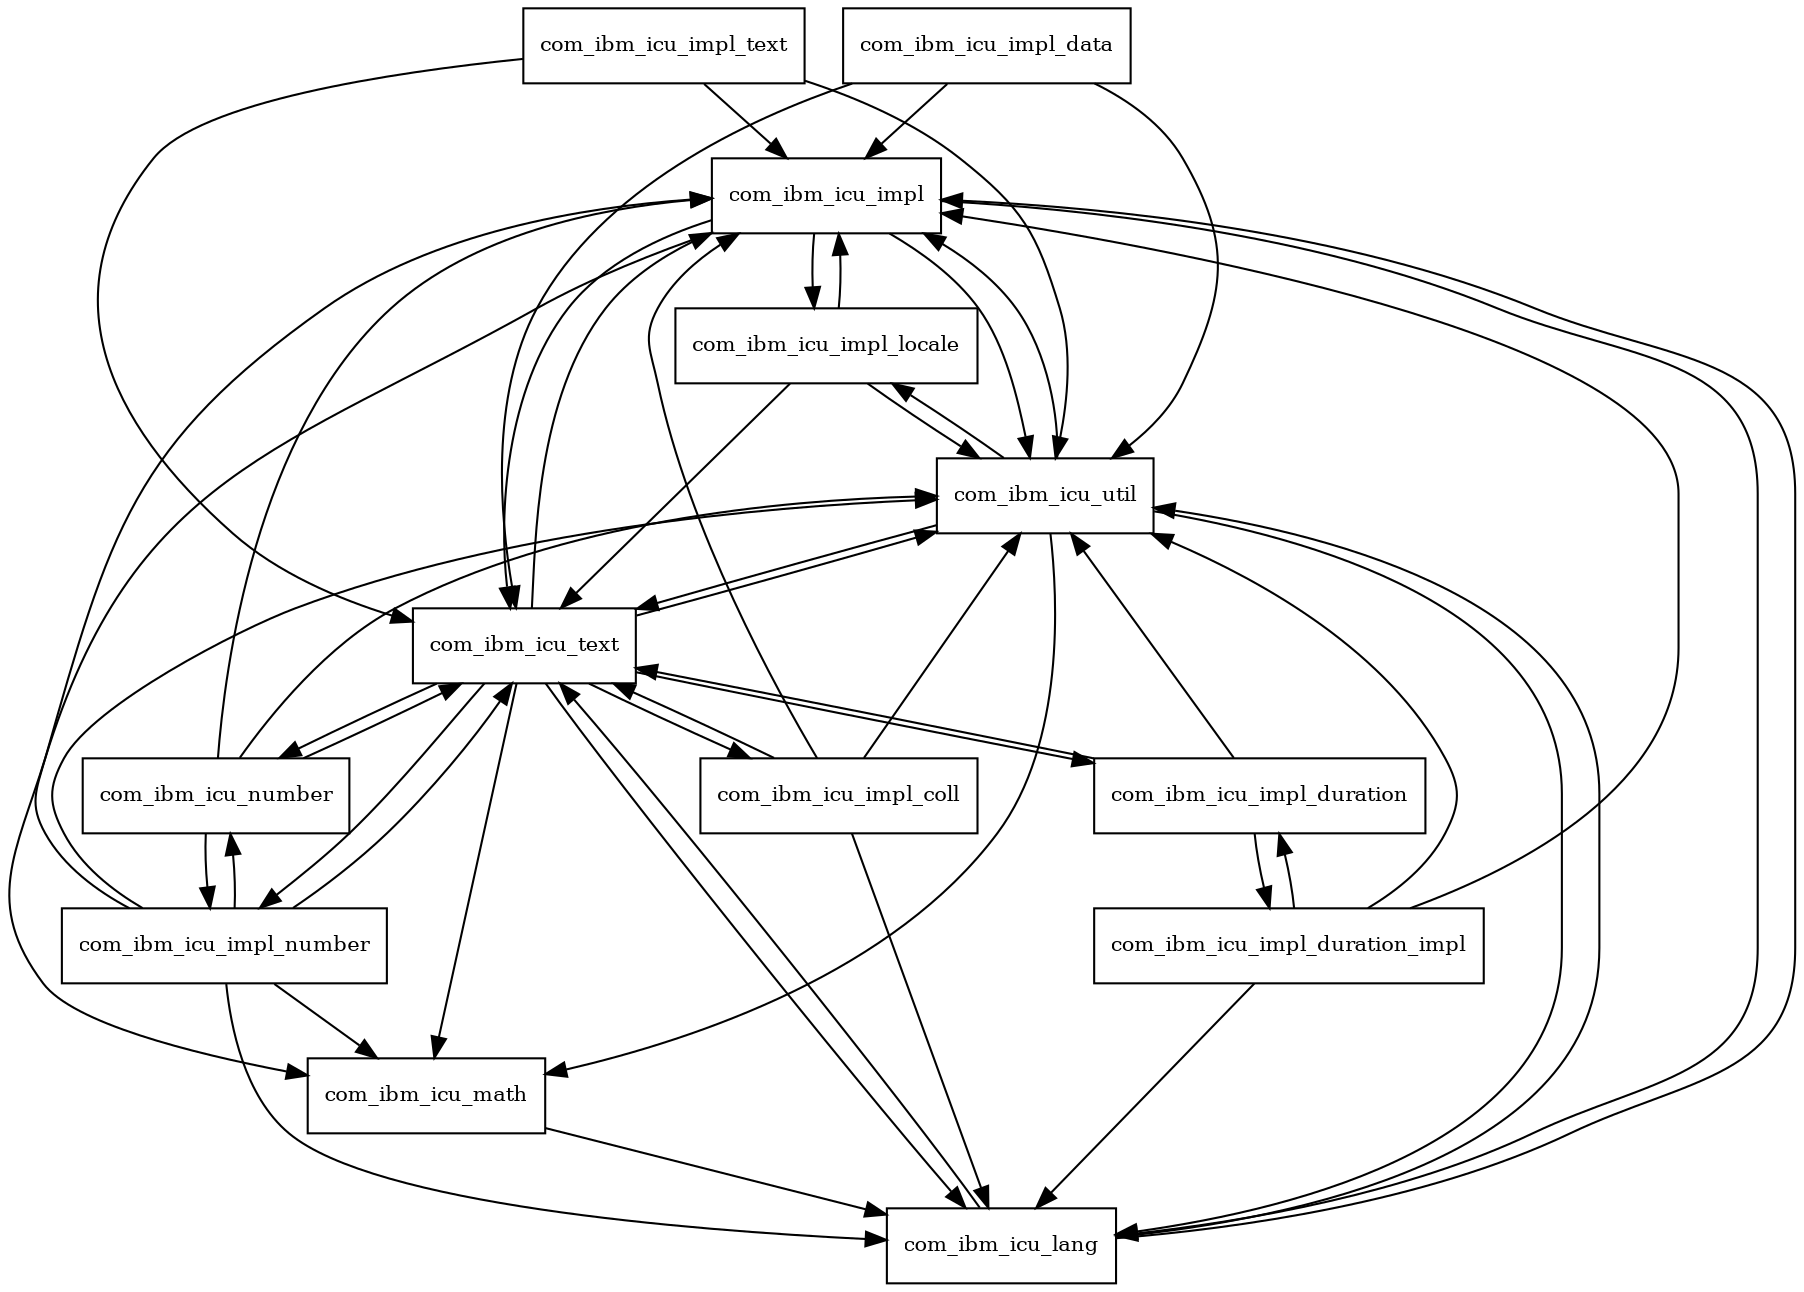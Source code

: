digraph icu4j_60_1_package_dependencies {
  node [shape = box, fontsize=10.0];
  com_ibm_icu_impl -> com_ibm_icu_impl_locale;
  com_ibm_icu_impl -> com_ibm_icu_lang;
  com_ibm_icu_impl -> com_ibm_icu_math;
  com_ibm_icu_impl -> com_ibm_icu_text;
  com_ibm_icu_impl -> com_ibm_icu_util;
  com_ibm_icu_impl_coll -> com_ibm_icu_impl;
  com_ibm_icu_impl_coll -> com_ibm_icu_lang;
  com_ibm_icu_impl_coll -> com_ibm_icu_text;
  com_ibm_icu_impl_coll -> com_ibm_icu_util;
  com_ibm_icu_impl_data -> com_ibm_icu_impl;
  com_ibm_icu_impl_data -> com_ibm_icu_text;
  com_ibm_icu_impl_data -> com_ibm_icu_util;
  com_ibm_icu_impl_duration -> com_ibm_icu_impl_duration_impl;
  com_ibm_icu_impl_duration -> com_ibm_icu_text;
  com_ibm_icu_impl_duration -> com_ibm_icu_util;
  com_ibm_icu_impl_duration_impl -> com_ibm_icu_impl;
  com_ibm_icu_impl_duration_impl -> com_ibm_icu_impl_duration;
  com_ibm_icu_impl_duration_impl -> com_ibm_icu_lang;
  com_ibm_icu_impl_duration_impl -> com_ibm_icu_util;
  com_ibm_icu_impl_locale -> com_ibm_icu_impl;
  com_ibm_icu_impl_locale -> com_ibm_icu_text;
  com_ibm_icu_impl_locale -> com_ibm_icu_util;
  com_ibm_icu_impl_number -> com_ibm_icu_impl;
  com_ibm_icu_impl_number -> com_ibm_icu_lang;
  com_ibm_icu_impl_number -> com_ibm_icu_math;
  com_ibm_icu_impl_number -> com_ibm_icu_number;
  com_ibm_icu_impl_number -> com_ibm_icu_text;
  com_ibm_icu_impl_number -> com_ibm_icu_util;
  com_ibm_icu_impl_text -> com_ibm_icu_impl;
  com_ibm_icu_impl_text -> com_ibm_icu_text;
  com_ibm_icu_impl_text -> com_ibm_icu_util;
  com_ibm_icu_lang -> com_ibm_icu_impl;
  com_ibm_icu_lang -> com_ibm_icu_text;
  com_ibm_icu_lang -> com_ibm_icu_util;
  com_ibm_icu_math -> com_ibm_icu_lang;
  com_ibm_icu_number -> com_ibm_icu_impl;
  com_ibm_icu_number -> com_ibm_icu_impl_number;
  com_ibm_icu_number -> com_ibm_icu_text;
  com_ibm_icu_number -> com_ibm_icu_util;
  com_ibm_icu_text -> com_ibm_icu_impl;
  com_ibm_icu_text -> com_ibm_icu_impl_coll;
  com_ibm_icu_text -> com_ibm_icu_impl_duration;
  com_ibm_icu_text -> com_ibm_icu_impl_number;
  com_ibm_icu_text -> com_ibm_icu_lang;
  com_ibm_icu_text -> com_ibm_icu_math;
  com_ibm_icu_text -> com_ibm_icu_number;
  com_ibm_icu_text -> com_ibm_icu_util;
  com_ibm_icu_util -> com_ibm_icu_impl;
  com_ibm_icu_util -> com_ibm_icu_impl_locale;
  com_ibm_icu_util -> com_ibm_icu_lang;
  com_ibm_icu_util -> com_ibm_icu_math;
  com_ibm_icu_util -> com_ibm_icu_text;
}
